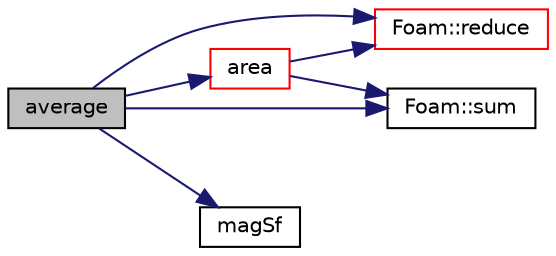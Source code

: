 digraph "average"
{
  bgcolor="transparent";
  edge [fontname="Helvetica",fontsize="10",labelfontname="Helvetica",labelfontsize="10"];
  node [fontname="Helvetica",fontsize="10",shape=record];
  rankdir="LR";
  Node1 [label="average",height=0.2,width=0.4,color="black", fillcolor="grey75", style="filled", fontcolor="black"];
  Node1 -> Node2 [color="midnightblue",fontsize="10",style="solid",fontname="Helvetica"];
  Node2 [label="area",height=0.2,width=0.4,color="red",URL="$a02237.html#a8dbda5f423a444f1bafeae62c944e6a2",tooltip="The total surface area. "];
  Node2 -> Node3 [color="midnightblue",fontsize="10",style="solid",fontname="Helvetica"];
  Node3 [label="Foam::reduce",height=0.2,width=0.4,color="red",URL="$a10758.html#a7ffd6af4acc2eb9ba72ee296b5ecda23"];
  Node2 -> Node4 [color="midnightblue",fontsize="10",style="solid",fontname="Helvetica"];
  Node4 [label="Foam::sum",height=0.2,width=0.4,color="black",URL="$a10758.html#a3d8733143aad0e03b300186ab4bef137"];
  Node1 -> Node5 [color="midnightblue",fontsize="10",style="solid",fontname="Helvetica"];
  Node5 [label="magSf",height=0.2,width=0.4,color="black",URL="$a02237.html#af3911113e534bb184d697a9add80c55c",tooltip="Return face area magnitudes. "];
  Node1 -> Node3 [color="midnightblue",fontsize="10",style="solid",fontname="Helvetica"];
  Node1 -> Node4 [color="midnightblue",fontsize="10",style="solid",fontname="Helvetica"];
}
